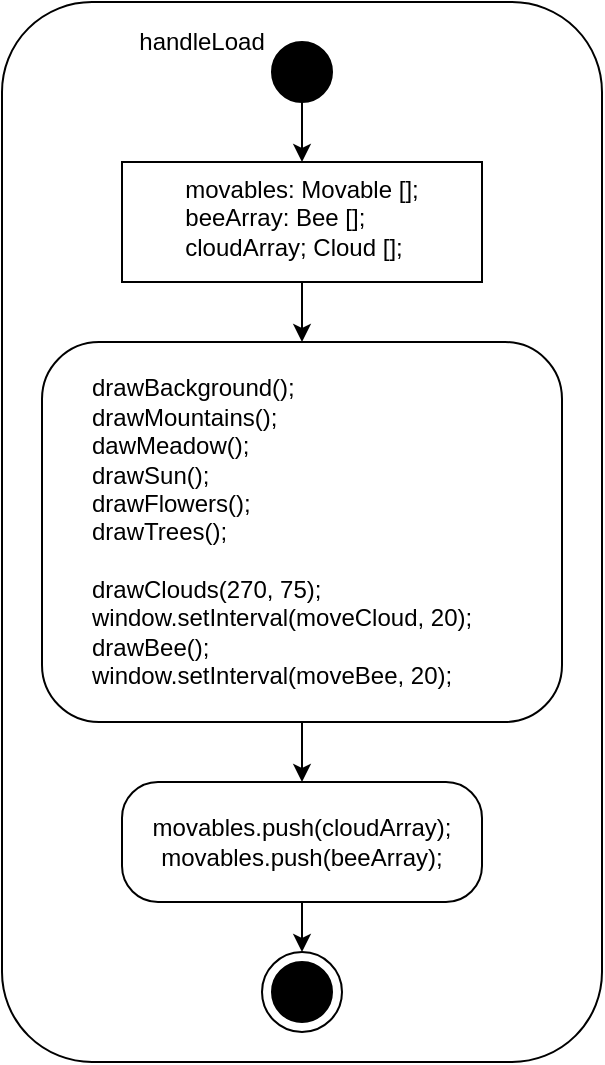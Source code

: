 <mxfile version="14.8.0" type="device"><diagram id="VCUDYzBLcvAWiiLgjn1D" name="Page-1"><mxGraphModel dx="681" dy="1074" grid="1" gridSize="10" guides="1" tooltips="1" connect="1" arrows="1" fold="1" page="1" pageScale="1" pageWidth="850" pageHeight="1100" math="0" shadow="0"><root><mxCell id="0"/><mxCell id="1" parent="0"/><mxCell id="ChvtzFrnv5ZslueWXudI-1" value="" style="rounded=1;whiteSpace=wrap;html=1;" vertex="1" parent="1"><mxGeometry x="200" y="200" width="300" height="530" as="geometry"/></mxCell><mxCell id="ChvtzFrnv5ZslueWXudI-2" value="handleLoad" style="text;html=1;strokeColor=none;fillColor=none;align=center;verticalAlign=middle;whiteSpace=wrap;rounded=0;" vertex="1" parent="1"><mxGeometry x="280" y="210" width="40" height="20" as="geometry"/></mxCell><mxCell id="ChvtzFrnv5ZslueWXudI-12" style="edgeStyle=orthogonalEdgeStyle;rounded=0;orthogonalLoop=1;jettySize=auto;html=1;exitX=0.5;exitY=1;exitDx=0;exitDy=0;entryX=0.5;entryY=0;entryDx=0;entryDy=0;" edge="1" parent="1" source="ChvtzFrnv5ZslueWXudI-3" target="ChvtzFrnv5ZslueWXudI-7"><mxGeometry relative="1" as="geometry"/></mxCell><mxCell id="ChvtzFrnv5ZslueWXudI-3" value="" style="ellipse;whiteSpace=wrap;html=1;aspect=fixed;fillColor=#000000;" vertex="1" parent="1"><mxGeometry x="335" y="220" width="30" height="30" as="geometry"/></mxCell><mxCell id="ChvtzFrnv5ZslueWXudI-15" style="edgeStyle=orthogonalEdgeStyle;rounded=0;orthogonalLoop=1;jettySize=auto;html=1;exitX=0.5;exitY=1;exitDx=0;exitDy=0;entryX=0.5;entryY=0;entryDx=0;entryDy=0;" edge="1" parent="1" source="ChvtzFrnv5ZslueWXudI-5" target="ChvtzFrnv5ZslueWXudI-14"><mxGeometry relative="1" as="geometry"/></mxCell><mxCell id="ChvtzFrnv5ZslueWXudI-5" value="&lt;div style=&quot;text-align: left&quot;&gt;&lt;span&gt;drawBackground();&lt;/span&gt;&lt;/div&gt;&lt;div style=&quot;text-align: left&quot;&gt;&lt;span&gt;drawMountains();&lt;/span&gt;&lt;/div&gt;&lt;div style=&quot;text-align: left&quot;&gt;&lt;span&gt;dawMeadow();&lt;/span&gt;&lt;/div&gt;&lt;div style=&quot;text-align: left&quot;&gt;&lt;span&gt;drawSun();&lt;/span&gt;&lt;/div&gt;&lt;div style=&quot;text-align: left&quot;&gt;&lt;span&gt;drawFlowers();&lt;/span&gt;&lt;/div&gt;&lt;div style=&quot;text-align: left&quot;&gt;&lt;span&gt;drawTrees();&lt;/span&gt;&lt;/div&gt;&lt;div style=&quot;text-align: left&quot;&gt;&lt;span&gt;&lt;br&gt;&lt;/span&gt;&lt;/div&gt;&lt;div style=&quot;text-align: left&quot;&gt;&lt;span&gt;&lt;div&gt;drawClouds(270, 75);&amp;nbsp;&lt;span&gt;&amp;nbsp; &amp;nbsp; &amp;nbsp; &amp;nbsp; window.setInterval(moveCloud, 20);&lt;/span&gt;&lt;/div&gt;&lt;div&gt;&lt;span&gt;drawBee();&lt;/span&gt;&lt;/div&gt;&lt;div&gt;window.setInterval(moveBee, 20);&lt;/div&gt;&lt;/span&gt;&lt;/div&gt;" style="rounded=1;whiteSpace=wrap;html=1;fillColor=none;spacingLeft=24;" vertex="1" parent="1"><mxGeometry x="220" y="370" width="260" height="190" as="geometry"/></mxCell><mxCell id="ChvtzFrnv5ZslueWXudI-13" style="edgeStyle=orthogonalEdgeStyle;rounded=0;orthogonalLoop=1;jettySize=auto;html=1;exitX=0.5;exitY=1;exitDx=0;exitDy=0;entryX=0.5;entryY=0;entryDx=0;entryDy=0;" edge="1" parent="1" source="ChvtzFrnv5ZslueWXudI-7" target="ChvtzFrnv5ZslueWXudI-5"><mxGeometry relative="1" as="geometry"/></mxCell><mxCell id="ChvtzFrnv5ZslueWXudI-7" value="&lt;div style=&quot;text-align: left&quot;&gt;&lt;span&gt;movables: Movable [];&lt;/span&gt;&lt;/div&gt;&lt;div style=&quot;text-align: left&quot;&gt;beeArray: Bee [];&lt;/div&gt;&lt;div style=&quot;text-align: left&quot;&gt;cloudArray; Cloud [];&lt;/div&gt;" style="rounded=0;whiteSpace=wrap;html=1;fillColor=none;verticalAlign=top;" vertex="1" parent="1"><mxGeometry x="260" y="280" width="180" height="60" as="geometry"/></mxCell><mxCell id="ChvtzFrnv5ZslueWXudI-19" style="edgeStyle=orthogonalEdgeStyle;rounded=0;orthogonalLoop=1;jettySize=auto;html=1;exitX=0.5;exitY=1;exitDx=0;exitDy=0;entryX=0.5;entryY=0;entryDx=0;entryDy=0;" edge="1" parent="1" source="ChvtzFrnv5ZslueWXudI-14" target="ChvtzFrnv5ZslueWXudI-17"><mxGeometry relative="1" as="geometry"/></mxCell><mxCell id="ChvtzFrnv5ZslueWXudI-14" value="movables.push(cloudArray);&lt;br&gt;movables.push(beeArray);" style="rounded=1;whiteSpace=wrap;html=1;fillColor=none;verticalAlign=middle;arcSize=30;" vertex="1" parent="1"><mxGeometry x="260" y="590" width="180" height="60" as="geometry"/></mxCell><mxCell id="ChvtzFrnv5ZslueWXudI-16" value="" style="ellipse;whiteSpace=wrap;html=1;aspect=fixed;fillColor=#000000;" vertex="1" parent="1"><mxGeometry x="335" y="680" width="30" height="30" as="geometry"/></mxCell><mxCell id="ChvtzFrnv5ZslueWXudI-17" value="" style="ellipse;whiteSpace=wrap;html=1;aspect=fixed;fillColor=none;" vertex="1" parent="1"><mxGeometry x="330" y="675" width="40" height="40" as="geometry"/></mxCell></root></mxGraphModel></diagram></mxfile>
